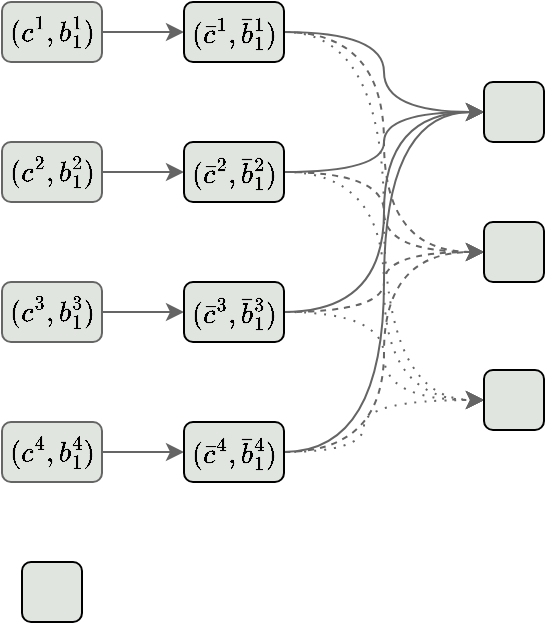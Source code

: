<mxfile version="15.9.4" type="github">
  <diagram id="36f2195yq7t4ANF0NbtL" name="Page-1">
    <mxGraphModel dx="946" dy="645" grid="1" gridSize="10" guides="1" tooltips="1" connect="1" arrows="1" fold="1" page="1" pageScale="1" pageWidth="1169" pageHeight="827" math="1" shadow="0">
      <root>
        <mxCell id="0" />
        <mxCell id="1" parent="0" />
        <mxCell id="O5KaG1Pcih45Ifli_OOs-18" value="" style="edgeStyle=orthogonalEdgeStyle;rounded=0;orthogonalLoop=1;jettySize=auto;html=1;strokeColor=#656565;" edge="1" parent="1" source="O5KaG1Pcih45Ifli_OOs-1" target="O5KaG1Pcih45Ifli_OOs-14">
          <mxGeometry relative="1" as="geometry" />
        </mxCell>
        <mxCell id="O5KaG1Pcih45Ifli_OOs-1" value="&lt;span style=&quot;color: rgb(0 , 0 , 0)&quot;&gt;$$(c^4, b^4_1)$$&lt;/span&gt;" style="rounded=1;whiteSpace=wrap;html=1;fillColor=#E0E5DF;strokeColor=#656565;fontColor=#1D3557;" vertex="1" parent="1">
          <mxGeometry x="219" y="460" width="50" height="30" as="geometry" />
        </mxCell>
        <mxCell id="O5KaG1Pcih45Ifli_OOs-17" value="" style="edgeStyle=orthogonalEdgeStyle;rounded=0;orthogonalLoop=1;jettySize=auto;html=1;strokeColor=#656565;" edge="1" parent="1" source="O5KaG1Pcih45Ifli_OOs-2" target="O5KaG1Pcih45Ifli_OOs-13">
          <mxGeometry relative="1" as="geometry" />
        </mxCell>
        <mxCell id="O5KaG1Pcih45Ifli_OOs-2" value="&lt;span style=&quot;color: rgb(0 , 0 , 0)&quot;&gt;$$(c^3, b^3_1)$$&lt;/span&gt;" style="rounded=1;whiteSpace=wrap;html=1;fillColor=#e0e5df;strokeColor=#656565;fontColor=#1D3557;" vertex="1" parent="1">
          <mxGeometry x="219" y="390" width="50" height="30" as="geometry" />
        </mxCell>
        <mxCell id="O5KaG1Pcih45Ifli_OOs-16" value="" style="edgeStyle=orthogonalEdgeStyle;rounded=0;orthogonalLoop=1;jettySize=auto;html=1;strokeColor=#656565;" edge="1" parent="1" source="O5KaG1Pcih45Ifli_OOs-3" target="O5KaG1Pcih45Ifli_OOs-12">
          <mxGeometry relative="1" as="geometry" />
        </mxCell>
        <mxCell id="O5KaG1Pcih45Ifli_OOs-3" value="&lt;span style=&quot;color: rgb(0 , 0 , 0)&quot;&gt;$$(c^2, b^2_1)$$&lt;/span&gt;" style="rounded=1;whiteSpace=wrap;html=1;fillColor=#e0e5df;strokeColor=#656565;fontColor=#1D3557;" vertex="1" parent="1">
          <mxGeometry x="219" y="320" width="50" height="30" as="geometry" />
        </mxCell>
        <mxCell id="O5KaG1Pcih45Ifli_OOs-15" value="" style="edgeStyle=orthogonalEdgeStyle;rounded=0;orthogonalLoop=1;jettySize=auto;html=1;strokeColor=#656565;" edge="1" parent="1" source="O5KaG1Pcih45Ifli_OOs-4" target="O5KaG1Pcih45Ifli_OOs-11">
          <mxGeometry relative="1" as="geometry" />
        </mxCell>
        <mxCell id="O5KaG1Pcih45Ifli_OOs-4" value="&lt;span style=&quot;color: rgb(0 , 0 , 0)&quot;&gt;$$(c^1, b^1_1)$$&lt;/span&gt;" style="rounded=1;whiteSpace=wrap;html=1;fillColor=#e0e5df;strokeColor=#656565;fontColor=#1D3557;" vertex="1" parent="1">
          <mxGeometry x="219" y="250" width="50" height="30" as="geometry" />
        </mxCell>
        <mxCell id="O5KaG1Pcih45Ifli_OOs-28" style="edgeStyle=orthogonalEdgeStyle;curved=1;orthogonalLoop=1;jettySize=auto;html=1;entryX=0;entryY=0.5;entryDx=0;entryDy=0;strokeColor=#656565;dashed=1;" edge="1" parent="1" source="O5KaG1Pcih45Ifli_OOs-11" target="O5KaG1Pcih45Ifli_OOs-20">
          <mxGeometry relative="1" as="geometry" />
        </mxCell>
        <mxCell id="O5KaG1Pcih45Ifli_OOs-36" style="edgeStyle=orthogonalEdgeStyle;curved=1;orthogonalLoop=1;jettySize=auto;html=1;entryX=0;entryY=0.5;entryDx=0;entryDy=0;dashed=1;dashPattern=1 4;strokeColor=#656565;" edge="1" parent="1" source="O5KaG1Pcih45Ifli_OOs-11" target="O5KaG1Pcih45Ifli_OOs-21">
          <mxGeometry relative="1" as="geometry" />
        </mxCell>
        <mxCell id="O5KaG1Pcih45Ifli_OOs-37" style="edgeStyle=orthogonalEdgeStyle;orthogonalLoop=1;jettySize=auto;html=1;entryX=0;entryY=0.5;entryDx=0;entryDy=0;strokeColor=#656565;curved=1;" edge="1" parent="1" source="O5KaG1Pcih45Ifli_OOs-11" target="O5KaG1Pcih45Ifli_OOs-19">
          <mxGeometry relative="1" as="geometry" />
        </mxCell>
        <mxCell id="O5KaG1Pcih45Ifli_OOs-11" value="&lt;span style=&quot;color: rgb(0 , 0 , 0) ; font-family: &amp;#34;helvetica&amp;#34; ; font-size: 12px ; font-style: normal ; font-weight: normal ; letter-spacing: normal ; text-align: center ; text-indent: 0px ; text-transform: none ; word-spacing: 0px ; background-color: rgb(248 , 249 , 250) ; text-decoration: none ; display: inline ; float: none&quot;&gt;$$(\bar{c}^1,\bar{b}^1_1)$$&lt;/span&gt;" style="rounded=1;whiteSpace=wrap;html=1;fontSize=16;fillColor=#E0E5DF;" vertex="1" parent="1">
          <mxGeometry x="310" y="250" width="50" height="30" as="geometry" />
        </mxCell>
        <mxCell id="O5KaG1Pcih45Ifli_OOs-25" style="edgeStyle=orthogonalEdgeStyle;curved=1;orthogonalLoop=1;jettySize=auto;html=1;entryX=0;entryY=0.5;entryDx=0;entryDy=0;strokeColor=#656565;" edge="1" parent="1" source="O5KaG1Pcih45Ifli_OOs-12" target="O5KaG1Pcih45Ifli_OOs-19">
          <mxGeometry relative="1" as="geometry" />
        </mxCell>
        <mxCell id="O5KaG1Pcih45Ifli_OOs-29" style="edgeStyle=orthogonalEdgeStyle;curved=1;orthogonalLoop=1;jettySize=auto;html=1;dashed=1;strokeColor=#656565;entryX=0;entryY=0.5;entryDx=0;entryDy=0;" edge="1" parent="1" source="O5KaG1Pcih45Ifli_OOs-12" target="O5KaG1Pcih45Ifli_OOs-20">
          <mxGeometry relative="1" as="geometry" />
        </mxCell>
        <mxCell id="O5KaG1Pcih45Ifli_OOs-39" style="edgeStyle=orthogonalEdgeStyle;curved=1;orthogonalLoop=1;jettySize=auto;html=1;entryX=0;entryY=0.5;entryDx=0;entryDy=0;strokeColor=#656565;dashed=1;dashPattern=1 4;" edge="1" parent="1" source="O5KaG1Pcih45Ifli_OOs-12" target="O5KaG1Pcih45Ifli_OOs-21">
          <mxGeometry relative="1" as="geometry" />
        </mxCell>
        <mxCell id="O5KaG1Pcih45Ifli_OOs-12" value="&lt;span style=&quot;color: rgb(0 , 0 , 0) ; font-family: &amp;#34;helvetica&amp;#34; ; font-size: 12px ; font-style: normal ; font-weight: normal ; letter-spacing: normal ; text-align: center ; text-indent: 0px ; text-transform: none ; word-spacing: 0px ; background-color: rgb(248 , 249 , 250) ; text-decoration: none ; display: inline ; float: none&quot;&gt;$$(\bar{c}^2,\bar{b}^2_1)$$&lt;/span&gt;" style="rounded=1;whiteSpace=wrap;html=1;fontSize=16;fillColor=#E0E5DF;" vertex="1" parent="1">
          <mxGeometry x="310" y="320" width="50" height="30" as="geometry" />
        </mxCell>
        <mxCell id="O5KaG1Pcih45Ifli_OOs-30" style="edgeStyle=orthogonalEdgeStyle;curved=1;orthogonalLoop=1;jettySize=auto;html=1;dashed=1;strokeColor=#656565;" edge="1" parent="1" source="O5KaG1Pcih45Ifli_OOs-13" target="O5KaG1Pcih45Ifli_OOs-20">
          <mxGeometry relative="1" as="geometry" />
        </mxCell>
        <mxCell id="O5KaG1Pcih45Ifli_OOs-34" style="edgeStyle=orthogonalEdgeStyle;curved=1;orthogonalLoop=1;jettySize=auto;html=1;entryX=0;entryY=0.5;entryDx=0;entryDy=0;dashed=1;dashPattern=1 4;strokeColor=#656565;" edge="1" parent="1" source="O5KaG1Pcih45Ifli_OOs-13" target="O5KaG1Pcih45Ifli_OOs-21">
          <mxGeometry relative="1" as="geometry" />
        </mxCell>
        <mxCell id="O5KaG1Pcih45Ifli_OOs-38" style="edgeStyle=orthogonalEdgeStyle;curved=1;orthogonalLoop=1;jettySize=auto;html=1;entryX=0;entryY=0.5;entryDx=0;entryDy=0;strokeColor=#656565;" edge="1" parent="1" source="O5KaG1Pcih45Ifli_OOs-13" target="O5KaG1Pcih45Ifli_OOs-19">
          <mxGeometry relative="1" as="geometry" />
        </mxCell>
        <mxCell id="O5KaG1Pcih45Ifli_OOs-13" value="&lt;span style=&quot;color: rgb(0 , 0 , 0) ; font-family: &amp;#34;helvetica&amp;#34; ; font-size: 12px ; font-style: normal ; font-weight: normal ; letter-spacing: normal ; text-align: center ; text-indent: 0px ; text-transform: none ; word-spacing: 0px ; background-color: rgb(248 , 249 , 250) ; text-decoration: none ; display: inline ; float: none&quot;&gt;$$(\bar{c}^3,\bar{b}^3_1)$$&lt;/span&gt;" style="rounded=1;whiteSpace=wrap;html=1;fontSize=16;fillColor=#E0E5DF;" vertex="1" parent="1">
          <mxGeometry x="310" y="390" width="50" height="30" as="geometry" />
        </mxCell>
        <mxCell id="O5KaG1Pcih45Ifli_OOs-27" style="edgeStyle=orthogonalEdgeStyle;curved=1;orthogonalLoop=1;jettySize=auto;html=1;entryX=0;entryY=0.5;entryDx=0;entryDy=0;strokeColor=#656565;" edge="1" parent="1" source="O5KaG1Pcih45Ifli_OOs-14" target="O5KaG1Pcih45Ifli_OOs-19">
          <mxGeometry relative="1" as="geometry" />
        </mxCell>
        <mxCell id="O5KaG1Pcih45Ifli_OOs-31" style="edgeStyle=orthogonalEdgeStyle;curved=1;orthogonalLoop=1;jettySize=auto;html=1;entryX=0;entryY=0.5;entryDx=0;entryDy=0;dashed=1;strokeColor=#656565;" edge="1" parent="1" source="O5KaG1Pcih45Ifli_OOs-14" target="O5KaG1Pcih45Ifli_OOs-20">
          <mxGeometry relative="1" as="geometry" />
        </mxCell>
        <mxCell id="O5KaG1Pcih45Ifli_OOs-32" style="edgeStyle=orthogonalEdgeStyle;curved=1;orthogonalLoop=1;jettySize=auto;html=1;entryX=0;entryY=0.5;entryDx=0;entryDy=0;dashed=1;strokeColor=#656565;dashPattern=1 4;" edge="1" parent="1" source="O5KaG1Pcih45Ifli_OOs-14" target="O5KaG1Pcih45Ifli_OOs-21">
          <mxGeometry relative="1" as="geometry">
            <Array as="points">
              <mxPoint x="400" y="475" />
              <mxPoint x="400" y="449" />
            </Array>
          </mxGeometry>
        </mxCell>
        <mxCell id="O5KaG1Pcih45Ifli_OOs-14" value="&lt;span style=&quot;color: rgb(0 , 0 , 0) ; font-family: &amp;#34;helvetica&amp;#34; ; font-size: 12px ; font-style: normal ; font-weight: normal ; letter-spacing: normal ; text-align: center ; text-indent: 0px ; text-transform: none ; word-spacing: 0px ; background-color: rgb(248 , 249 , 250) ; text-decoration: none ; display: inline ; float: none&quot;&gt;$$(\bar{c}^4,\bar{b}^4_1)$$&lt;/span&gt;" style="rounded=1;whiteSpace=wrap;html=1;fontSize=16;fillColor=#E0E5DF;" vertex="1" parent="1">
          <mxGeometry x="310" y="460" width="50" height="30" as="geometry" />
        </mxCell>
        <mxCell id="O5KaG1Pcih45Ifli_OOs-19" value="" style="rounded=1;whiteSpace=wrap;html=1;fontSize=16;fillColor=#E0E5DF;" vertex="1" parent="1">
          <mxGeometry x="460" y="290" width="30" height="30" as="geometry" />
        </mxCell>
        <mxCell id="O5KaG1Pcih45Ifli_OOs-20" value="" style="rounded=1;whiteSpace=wrap;html=1;fontSize=16;fillColor=#E0E5DF;" vertex="1" parent="1">
          <mxGeometry x="460" y="360" width="30" height="30" as="geometry" />
        </mxCell>
        <mxCell id="O5KaG1Pcih45Ifli_OOs-21" value="" style="rounded=1;whiteSpace=wrap;html=1;fontSize=16;fillColor=#E0E5DF;" vertex="1" parent="1">
          <mxGeometry x="460" y="434" width="30" height="30" as="geometry" />
        </mxCell>
        <mxCell id="O5KaG1Pcih45Ifli_OOs-22" value="" style="rounded=1;whiteSpace=wrap;html=1;fontSize=16;fillColor=#E0E5DF;" vertex="1" parent="1">
          <mxGeometry x="229" y="530" width="30" height="30" as="geometry" />
        </mxCell>
      </root>
    </mxGraphModel>
  </diagram>
</mxfile>
